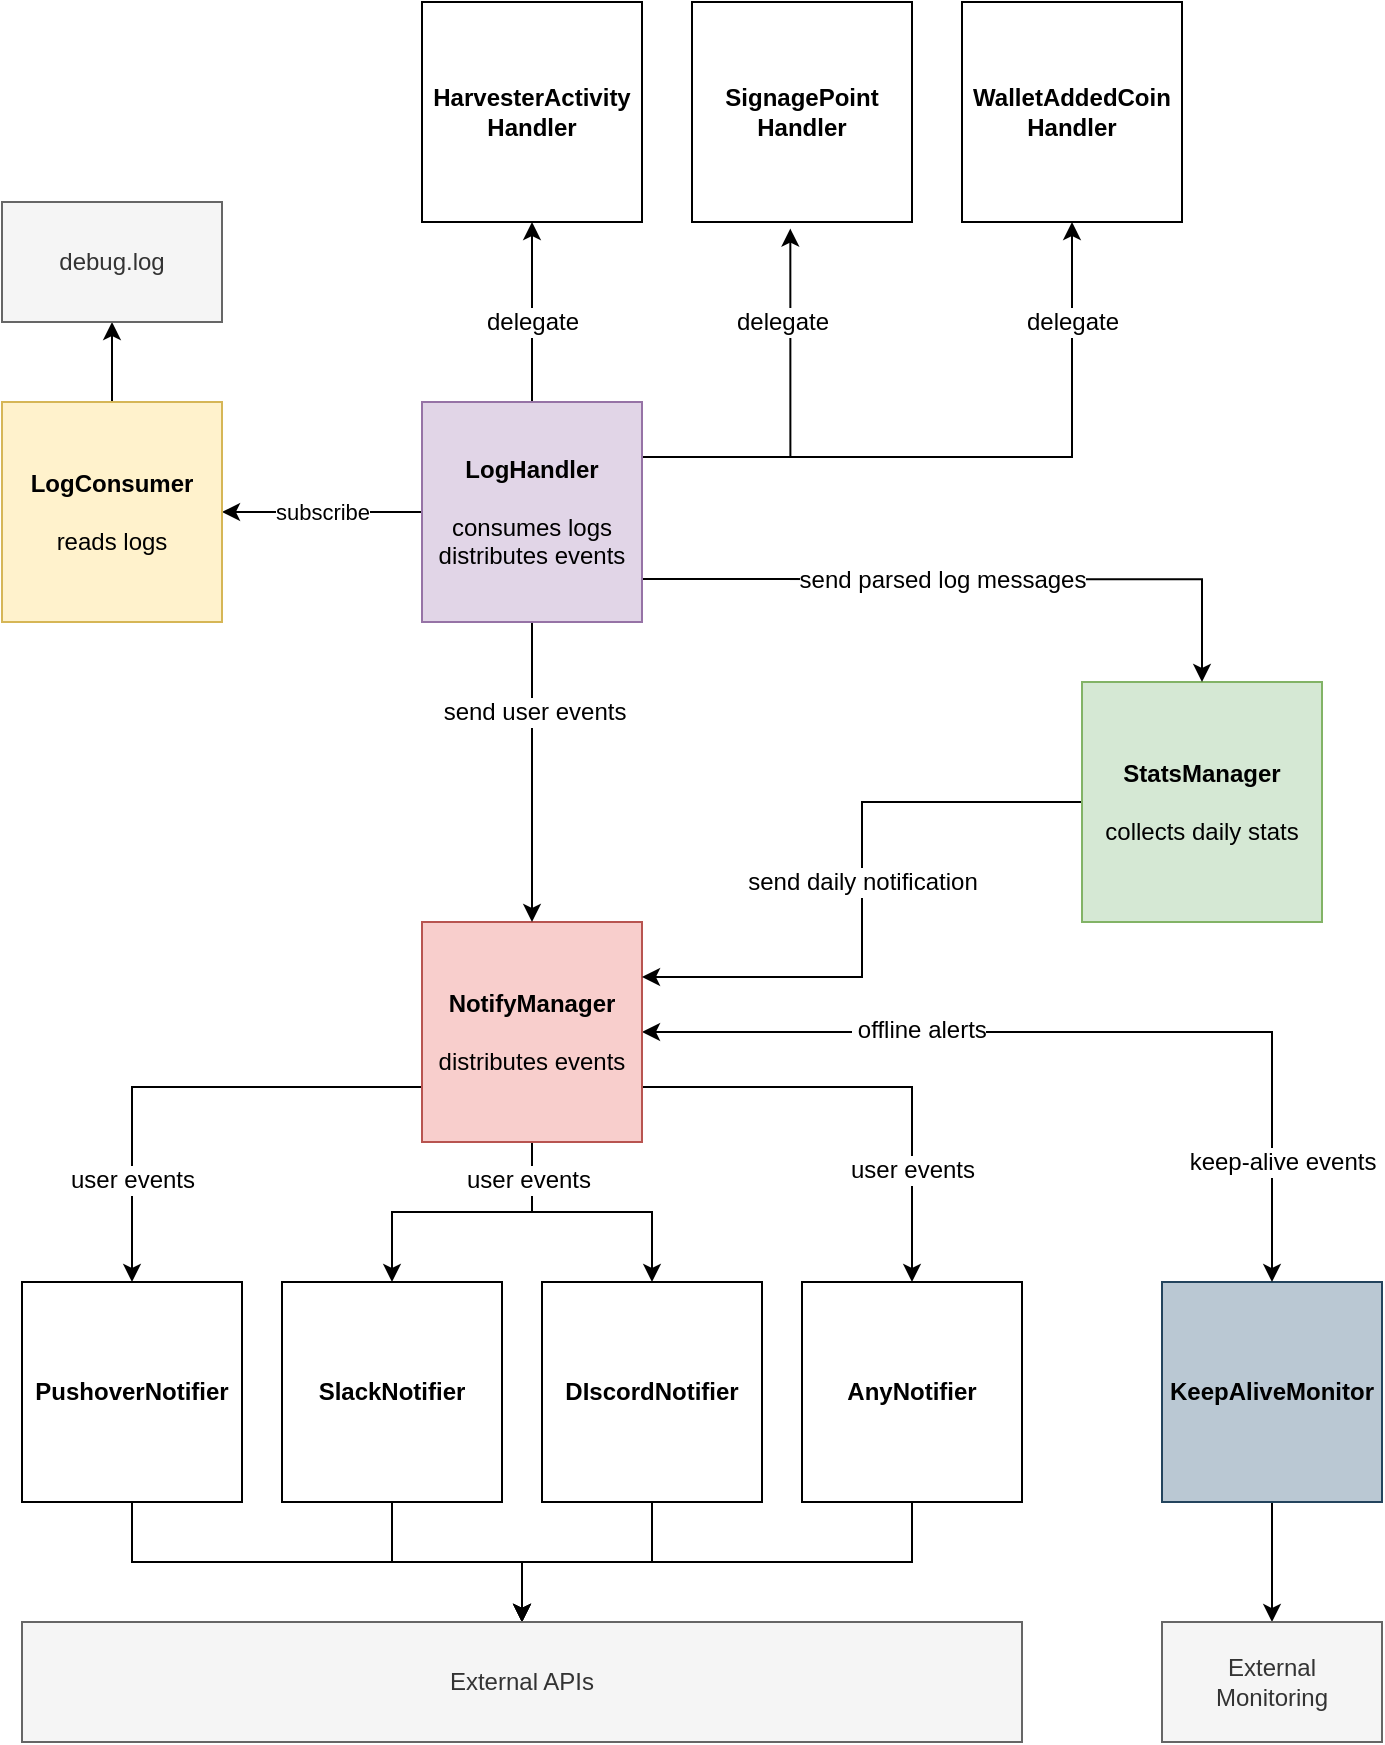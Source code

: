 <mxfile version="12.1.3" type="device" pages="1"><diagram id="IAoxRXZcUMNmnEVTQ-0z" name="Page-1"><mxGraphModel dx="932" dy="632" grid="1" gridSize="10" guides="1" tooltips="1" connect="1" arrows="1" fold="1" page="1" pageScale="1" pageWidth="827" pageHeight="1169" math="0" shadow="0"><root><mxCell id="0"/><mxCell id="1" parent="0"/><mxCell id="s1T7EvHGzn04wuc5GjFl-1" style="edgeStyle=orthogonalEdgeStyle;rounded=0;orthogonalLoop=1;jettySize=auto;html=1;entryX=0.5;entryY=0;entryDx=0;entryDy=0;startArrow=none;startFill=0;" edge="1" parent="1" source="s1T7EvHGzn04wuc5GjFl-2" target="s1T7EvHGzn04wuc5GjFl-39"><mxGeometry relative="1" as="geometry"/></mxCell><mxCell id="s1T7EvHGzn04wuc5GjFl-2" value="&lt;b&gt;KeepAliveMonitor&lt;/b&gt;" style="whiteSpace=wrap;html=1;aspect=fixed;fillColor=#bac8d3;strokeColor=#23445d;" vertex="1" parent="1"><mxGeometry x="660" y="690" width="110" height="110" as="geometry"/></mxCell><mxCell id="s1T7EvHGzn04wuc5GjFl-3" style="edgeStyle=orthogonalEdgeStyle;rounded=0;orthogonalLoop=1;jettySize=auto;html=1;entryX=0.5;entryY=0;entryDx=0;entryDy=0;exitX=0;exitY=0.75;exitDx=0;exitDy=0;" edge="1" parent="1" source="s1T7EvHGzn04wuc5GjFl-13" target="s1T7EvHGzn04wuc5GjFl-19"><mxGeometry relative="1" as="geometry"/></mxCell><mxCell id="s1T7EvHGzn04wuc5GjFl-4" value="user events" style="text;html=1;resizable=0;points=[];align=center;verticalAlign=middle;labelBackgroundColor=#ffffff;" vertex="1" connectable="0" parent="s1T7EvHGzn04wuc5GjFl-3"><mxGeometry x="0.577" relative="1" as="geometry"><mxPoint as="offset"/></mxGeometry></mxCell><mxCell id="s1T7EvHGzn04wuc5GjFl-5" style="edgeStyle=orthogonalEdgeStyle;rounded=0;orthogonalLoop=1;jettySize=auto;html=1;entryX=0.5;entryY=0;entryDx=0;entryDy=0;" edge="1" parent="1" source="s1T7EvHGzn04wuc5GjFl-13" target="s1T7EvHGzn04wuc5GjFl-15"><mxGeometry relative="1" as="geometry"/></mxCell><mxCell id="s1T7EvHGzn04wuc5GjFl-6" style="edgeStyle=orthogonalEdgeStyle;rounded=0;orthogonalLoop=1;jettySize=auto;html=1;" edge="1" parent="1" source="s1T7EvHGzn04wuc5GjFl-13" target="s1T7EvHGzn04wuc5GjFl-17"><mxGeometry relative="1" as="geometry"/></mxCell><mxCell id="s1T7EvHGzn04wuc5GjFl-7" value="user events" style="text;html=1;resizable=0;points=[];align=center;verticalAlign=middle;labelBackgroundColor=#ffffff;" vertex="1" connectable="0" parent="s1T7EvHGzn04wuc5GjFl-6"><mxGeometry x="-0.719" y="-2" relative="1" as="geometry"><mxPoint as="offset"/></mxGeometry></mxCell><mxCell id="s1T7EvHGzn04wuc5GjFl-8" style="edgeStyle=orthogonalEdgeStyle;rounded=0;orthogonalLoop=1;jettySize=auto;html=1;entryX=0.5;entryY=0;entryDx=0;entryDy=0;exitX=1;exitY=0.75;exitDx=0;exitDy=0;" edge="1" parent="1" source="s1T7EvHGzn04wuc5GjFl-13" target="s1T7EvHGzn04wuc5GjFl-21"><mxGeometry relative="1" as="geometry"/></mxCell><mxCell id="s1T7EvHGzn04wuc5GjFl-9" value="user events" style="text;html=1;resizable=0;points=[];align=center;verticalAlign=middle;labelBackgroundColor=#ffffff;" vertex="1" connectable="0" parent="s1T7EvHGzn04wuc5GjFl-8"><mxGeometry x="0.513" relative="1" as="geometry"><mxPoint as="offset"/></mxGeometry></mxCell><mxCell id="s1T7EvHGzn04wuc5GjFl-10" style="edgeStyle=orthogonalEdgeStyle;rounded=0;orthogonalLoop=1;jettySize=auto;html=1;startArrow=classic;startFill=1;" edge="1" parent="1" source="s1T7EvHGzn04wuc5GjFl-13" target="s1T7EvHGzn04wuc5GjFl-2"><mxGeometry relative="1" as="geometry"/></mxCell><mxCell id="s1T7EvHGzn04wuc5GjFl-11" value="keep-alive events" style="text;html=1;resizable=0;points=[];align=center;verticalAlign=middle;labelBackgroundColor=#ffffff;" vertex="1" connectable="0" parent="s1T7EvHGzn04wuc5GjFl-10"><mxGeometry x="0.398" y="-52" relative="1" as="geometry"><mxPoint x="12" y="13" as="offset"/></mxGeometry></mxCell><mxCell id="s1T7EvHGzn04wuc5GjFl-12" value="&amp;nbsp;offline alerts" style="text;html=1;resizable=0;points=[];align=center;verticalAlign=middle;labelBackgroundColor=#ffffff;" vertex="1" connectable="0" parent="s1T7EvHGzn04wuc5GjFl-10"><mxGeometry x="-0.132" y="3" relative="1" as="geometry"><mxPoint x="-53.5" y="1.5" as="offset"/></mxGeometry></mxCell><mxCell id="s1T7EvHGzn04wuc5GjFl-13" value="&lt;b&gt;NotifyManager&lt;br&gt;&lt;/b&gt;&lt;br&gt;distributes events" style="whiteSpace=wrap;html=1;aspect=fixed;fillColor=#f8cecc;strokeColor=#b85450;" vertex="1" parent="1"><mxGeometry x="290" y="510" width="110" height="110" as="geometry"/></mxCell><mxCell id="s1T7EvHGzn04wuc5GjFl-14" style="edgeStyle=orthogonalEdgeStyle;rounded=0;orthogonalLoop=1;jettySize=auto;html=1;entryX=0.5;entryY=0;entryDx=0;entryDy=0;startArrow=none;startFill=0;" edge="1" parent="1" source="s1T7EvHGzn04wuc5GjFl-15" target="s1T7EvHGzn04wuc5GjFl-38"><mxGeometry relative="1" as="geometry"/></mxCell><mxCell id="s1T7EvHGzn04wuc5GjFl-15" value="&lt;b&gt;SlackNotifier&lt;/b&gt;" style="whiteSpace=wrap;html=1;aspect=fixed;" vertex="1" parent="1"><mxGeometry x="220" y="690" width="110" height="110" as="geometry"/></mxCell><mxCell id="s1T7EvHGzn04wuc5GjFl-16" style="edgeStyle=orthogonalEdgeStyle;rounded=0;orthogonalLoop=1;jettySize=auto;html=1;entryX=0.5;entryY=0;entryDx=0;entryDy=0;startArrow=none;startFill=0;" edge="1" parent="1" source="s1T7EvHGzn04wuc5GjFl-17" target="s1T7EvHGzn04wuc5GjFl-38"><mxGeometry relative="1" as="geometry"/></mxCell><mxCell id="s1T7EvHGzn04wuc5GjFl-17" value="&lt;b&gt;DIscordNotifier&lt;/b&gt;" style="whiteSpace=wrap;html=1;aspect=fixed;" vertex="1" parent="1"><mxGeometry x="350" y="690" width="110" height="110" as="geometry"/></mxCell><mxCell id="s1T7EvHGzn04wuc5GjFl-18" style="edgeStyle=orthogonalEdgeStyle;rounded=0;orthogonalLoop=1;jettySize=auto;html=1;entryX=0.5;entryY=0;entryDx=0;entryDy=0;startArrow=none;startFill=0;" edge="1" parent="1" source="s1T7EvHGzn04wuc5GjFl-19" target="s1T7EvHGzn04wuc5GjFl-38"><mxGeometry relative="1" as="geometry"/></mxCell><mxCell id="s1T7EvHGzn04wuc5GjFl-19" value="&lt;b&gt;PushoverNotifier&lt;/b&gt;" style="whiteSpace=wrap;html=1;aspect=fixed;" vertex="1" parent="1"><mxGeometry x="90" y="690" width="110" height="110" as="geometry"/></mxCell><mxCell id="s1T7EvHGzn04wuc5GjFl-20" style="edgeStyle=orthogonalEdgeStyle;rounded=0;orthogonalLoop=1;jettySize=auto;html=1;entryX=0.5;entryY=0;entryDx=0;entryDy=0;startArrow=none;startFill=0;" edge="1" parent="1" source="s1T7EvHGzn04wuc5GjFl-21" target="s1T7EvHGzn04wuc5GjFl-38"><mxGeometry relative="1" as="geometry"/></mxCell><mxCell id="s1T7EvHGzn04wuc5GjFl-21" value="&lt;b&gt;AnyNotifier&lt;/b&gt;" style="whiteSpace=wrap;html=1;aspect=fixed;" vertex="1" parent="1"><mxGeometry x="480" y="690" width="110" height="110" as="geometry"/></mxCell><mxCell id="s1T7EvHGzn04wuc5GjFl-22" style="edgeStyle=orthogonalEdgeStyle;rounded=0;orthogonalLoop=1;jettySize=auto;html=1;entryX=1;entryY=0.25;entryDx=0;entryDy=0;" edge="1" parent="1" source="s1T7EvHGzn04wuc5GjFl-24" target="s1T7EvHGzn04wuc5GjFl-13"><mxGeometry relative="1" as="geometry"/></mxCell><mxCell id="s1T7EvHGzn04wuc5GjFl-23" value="send daily notification" style="text;html=1;resizable=0;points=[];align=center;verticalAlign=middle;labelBackgroundColor=#ffffff;" vertex="1" connectable="0" parent="s1T7EvHGzn04wuc5GjFl-22"><mxGeometry x="-0.146" y="1" relative="1" as="geometry"><mxPoint x="-1.5" y="18.5" as="offset"/></mxGeometry></mxCell><mxCell id="s1T7EvHGzn04wuc5GjFl-24" value="&lt;b&gt;StatsManager&lt;br&gt;&lt;/b&gt;&lt;br&gt;&lt;font style=&quot;font-size: 12px&quot;&gt;collects daily stats&lt;/font&gt;" style="whiteSpace=wrap;html=1;aspect=fixed;fillColor=#d5e8d4;strokeColor=#82b366;" vertex="1" parent="1"><mxGeometry x="620" y="390" width="120" height="120" as="geometry"/></mxCell><mxCell id="s1T7EvHGzn04wuc5GjFl-25" style="edgeStyle=orthogonalEdgeStyle;rounded=0;orthogonalLoop=1;jettySize=auto;html=1;" edge="1" parent="1" source="s1T7EvHGzn04wuc5GjFl-35" target="s1T7EvHGzn04wuc5GjFl-13"><mxGeometry relative="1" as="geometry"/></mxCell><mxCell id="s1T7EvHGzn04wuc5GjFl-26" value="send user events" style="text;html=1;resizable=0;points=[];align=center;verticalAlign=middle;labelBackgroundColor=#ffffff;" vertex="1" connectable="0" parent="s1T7EvHGzn04wuc5GjFl-25"><mxGeometry x="-0.398" y="1" relative="1" as="geometry"><mxPoint as="offset"/></mxGeometry></mxCell><mxCell id="s1T7EvHGzn04wuc5GjFl-27" value="&lt;span style=&quot;font-size: 12px&quot;&gt;send parsed log messages&lt;/span&gt;" style="edgeStyle=orthogonalEdgeStyle;rounded=0;orthogonalLoop=1;jettySize=auto;html=1;entryX=0.5;entryY=0;entryDx=0;entryDy=0;exitX=1.003;exitY=0.805;exitDx=0;exitDy=0;exitPerimeter=0;" edge="1" parent="1" source="s1T7EvHGzn04wuc5GjFl-35" target="s1T7EvHGzn04wuc5GjFl-24"><mxGeometry x="-0.098" relative="1" as="geometry"><Array as="points"><mxPoint x="680" y="339"/></Array><mxPoint as="offset"/></mxGeometry></mxCell><mxCell id="s1T7EvHGzn04wuc5GjFl-28" style="edgeStyle=orthogonalEdgeStyle;rounded=0;orthogonalLoop=1;jettySize=auto;html=1;entryX=0.5;entryY=1;entryDx=0;entryDy=0;startArrow=none;startFill=0;" edge="1" parent="1" source="s1T7EvHGzn04wuc5GjFl-35" target="s1T7EvHGzn04wuc5GjFl-40"><mxGeometry relative="1" as="geometry"/></mxCell><mxCell id="s1T7EvHGzn04wuc5GjFl-29" value="delegate" style="text;html=1;resizable=0;points=[];align=center;verticalAlign=middle;labelBackgroundColor=#ffffff;" vertex="1" connectable="0" parent="s1T7EvHGzn04wuc5GjFl-28"><mxGeometry x="0.506" y="1" relative="1" as="geometry"><mxPoint x="0.5" y="28" as="offset"/></mxGeometry></mxCell><mxCell id="s1T7EvHGzn04wuc5GjFl-30" style="edgeStyle=orthogonalEdgeStyle;rounded=0;orthogonalLoop=1;jettySize=auto;html=1;entryX=0.447;entryY=1.03;entryDx=0;entryDy=0;entryPerimeter=0;startArrow=none;startFill=0;exitX=1;exitY=0.25;exitDx=0;exitDy=0;" edge="1" parent="1" source="s1T7EvHGzn04wuc5GjFl-35" target="s1T7EvHGzn04wuc5GjFl-41"><mxGeometry relative="1" as="geometry"/></mxCell><mxCell id="s1T7EvHGzn04wuc5GjFl-31" value="delegate" style="text;html=1;resizable=0;points=[];align=center;verticalAlign=middle;labelBackgroundColor=#ffffff;" vertex="1" connectable="0" parent="s1T7EvHGzn04wuc5GjFl-30"><mxGeometry x="0.073" y="5" relative="1" as="geometry"><mxPoint x="1" y="-40.5" as="offset"/></mxGeometry></mxCell><mxCell id="s1T7EvHGzn04wuc5GjFl-32" style="edgeStyle=orthogonalEdgeStyle;rounded=0;orthogonalLoop=1;jettySize=auto;html=1;entryX=0.5;entryY=1;entryDx=0;entryDy=0;startArrow=none;startFill=0;exitX=1;exitY=0.25;exitDx=0;exitDy=0;" edge="1" parent="1" source="s1T7EvHGzn04wuc5GjFl-35" target="s1T7EvHGzn04wuc5GjFl-42"><mxGeometry relative="1" as="geometry"><mxPoint x="400" y="280" as="sourcePoint"/></mxGeometry></mxCell><mxCell id="s1T7EvHGzn04wuc5GjFl-33" value="delegate" style="text;html=1;resizable=0;points=[];align=center;verticalAlign=middle;labelBackgroundColor=#ffffff;" vertex="1" connectable="0" parent="s1T7EvHGzn04wuc5GjFl-32"><mxGeometry x="0.522" y="-2" relative="1" as="geometry"><mxPoint x="-2.5" y="-29.5" as="offset"/></mxGeometry></mxCell><mxCell id="s1T7EvHGzn04wuc5GjFl-34" value="subscribe" style="edgeStyle=orthogonalEdgeStyle;rounded=0;orthogonalLoop=1;jettySize=auto;html=1;startArrow=none;startFill=0;exitX=0;exitY=0.5;exitDx=0;exitDy=0;" edge="1" parent="1" source="s1T7EvHGzn04wuc5GjFl-35" target="s1T7EvHGzn04wuc5GjFl-37"><mxGeometry relative="1" as="geometry"/></mxCell><mxCell id="s1T7EvHGzn04wuc5GjFl-35" value="&lt;b&gt;LogHandler&lt;br&gt;&lt;/b&gt;&lt;br&gt;consumes logs&lt;br&gt;distributes events" style="whiteSpace=wrap;html=1;aspect=fixed;fillColor=#e1d5e7;strokeColor=#9673a6;" vertex="1" parent="1"><mxGeometry x="290" y="250" width="110" height="110" as="geometry"/></mxCell><mxCell id="s1T7EvHGzn04wuc5GjFl-36" value="" style="edgeStyle=orthogonalEdgeStyle;rounded=0;orthogonalLoop=1;jettySize=auto;html=1;startArrow=none;startFill=0;" edge="1" parent="1" source="s1T7EvHGzn04wuc5GjFl-37" target="s1T7EvHGzn04wuc5GjFl-43"><mxGeometry relative="1" as="geometry"/></mxCell><mxCell id="s1T7EvHGzn04wuc5GjFl-37" value="&lt;b&gt;LogConsumer&lt;/b&gt;&lt;br&gt;&lt;br&gt;reads logs" style="whiteSpace=wrap;html=1;aspect=fixed;fillColor=#fff2cc;strokeColor=#d6b656;" vertex="1" parent="1"><mxGeometry x="80" y="250" width="110" height="110" as="geometry"/></mxCell><mxCell id="s1T7EvHGzn04wuc5GjFl-38" value="External APIs" style="rounded=0;whiteSpace=wrap;html=1;fillColor=#f5f5f5;strokeColor=#666666;fontColor=#333333;" vertex="1" parent="1"><mxGeometry x="90" y="860" width="500" height="60" as="geometry"/></mxCell><mxCell id="s1T7EvHGzn04wuc5GjFl-39" value="External &lt;br&gt;Monitoring" style="rounded=0;whiteSpace=wrap;html=1;fillColor=#f5f5f5;strokeColor=#666666;fontColor=#333333;" vertex="1" parent="1"><mxGeometry x="660" y="860" width="110" height="60" as="geometry"/></mxCell><mxCell id="s1T7EvHGzn04wuc5GjFl-40" value="&lt;b&gt;HarvesterActivity&lt;br&gt;Handler&lt;/b&gt;" style="whiteSpace=wrap;html=1;aspect=fixed;" vertex="1" parent="1"><mxGeometry x="290" y="50" width="110" height="110" as="geometry"/></mxCell><mxCell id="s1T7EvHGzn04wuc5GjFl-41" value="&lt;b&gt;SignagePoint&lt;br&gt;Handler&lt;/b&gt;" style="whiteSpace=wrap;html=1;aspect=fixed;" vertex="1" parent="1"><mxGeometry x="425" y="50" width="110" height="110" as="geometry"/></mxCell><mxCell id="s1T7EvHGzn04wuc5GjFl-42" value="&lt;b&gt;WalletAddedCoin&lt;br&gt;Handler&lt;/b&gt;" style="whiteSpace=wrap;html=1;aspect=fixed;" vertex="1" parent="1"><mxGeometry x="560" y="50" width="110" height="110" as="geometry"/></mxCell><mxCell id="s1T7EvHGzn04wuc5GjFl-43" value="debug.log" style="rounded=0;whiteSpace=wrap;html=1;fillColor=#f5f5f5;strokeColor=#666666;fontColor=#333333;" vertex="1" parent="1"><mxGeometry x="80" y="150" width="110" height="60" as="geometry"/></mxCell></root></mxGraphModel></diagram></mxfile>